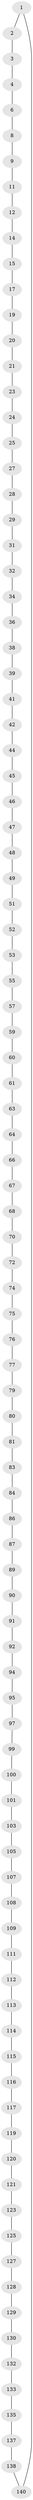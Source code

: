 // Generated by graph-tools (version 1.1) at 2025/24/03/03/25 07:24:19]
// undirected, 98 vertices, 98 edges
graph export_dot {
graph [start="1"]
  node [color=gray90,style=filled];
  1;
  2;
  3;
  4 [super="+5"];
  6 [super="+7"];
  8;
  9 [super="+10"];
  11;
  12 [super="+13"];
  14;
  15 [super="+16"];
  17 [super="+18"];
  19;
  20;
  21 [super="+22"];
  23;
  24;
  25 [super="+26"];
  27;
  28;
  29 [super="+30"];
  31;
  32 [super="+33"];
  34 [super="+35"];
  36 [super="+37"];
  38;
  39 [super="+40"];
  41;
  42 [super="+43"];
  44;
  45;
  46;
  47;
  48;
  49 [super="+50"];
  51;
  52;
  53 [super="+54"];
  55 [super="+56"];
  57 [super="+58"];
  59;
  60;
  61 [super="+62"];
  63;
  64 [super="+65"];
  66;
  67;
  68 [super="+69"];
  70 [super="+71"];
  72 [super="+73"];
  74;
  75;
  76;
  77 [super="+78"];
  79;
  80;
  81 [super="+82"];
  83;
  84 [super="+85"];
  86;
  87 [super="+88"];
  89;
  90;
  91;
  92 [super="+93"];
  94;
  95 [super="+96"];
  97 [super="+98"];
  99;
  100;
  101 [super="+102"];
  103 [super="+104"];
  105 [super="+106"];
  107;
  108;
  109 [super="+110"];
  111;
  112;
  113;
  114;
  115;
  116;
  117 [super="+118"];
  119;
  120;
  121 [super="+122"];
  123 [super="+124"];
  125 [super="+126"];
  127;
  128;
  129;
  130 [super="+131"];
  132;
  133 [super="+134"];
  135 [super="+136"];
  137;
  138 [super="+139"];
  140 [super="+141"];
  1 -- 2;
  1 -- 140;
  2 -- 3;
  3 -- 4;
  4 -- 6;
  6 -- 8;
  8 -- 9;
  9 -- 11;
  11 -- 12;
  12 -- 14;
  14 -- 15;
  15 -- 17;
  17 -- 19;
  19 -- 20;
  20 -- 21;
  21 -- 23;
  23 -- 24;
  24 -- 25;
  25 -- 27;
  27 -- 28;
  28 -- 29;
  29 -- 31;
  31 -- 32;
  32 -- 34;
  34 -- 36;
  36 -- 38;
  38 -- 39;
  39 -- 41;
  41 -- 42;
  42 -- 44;
  44 -- 45;
  45 -- 46;
  46 -- 47;
  47 -- 48;
  48 -- 49;
  49 -- 51;
  51 -- 52;
  52 -- 53;
  53 -- 55;
  55 -- 57;
  57 -- 59;
  59 -- 60;
  60 -- 61;
  61 -- 63;
  63 -- 64;
  64 -- 66;
  66 -- 67;
  67 -- 68;
  68 -- 70;
  70 -- 72;
  72 -- 74;
  74 -- 75;
  75 -- 76;
  76 -- 77;
  77 -- 79;
  79 -- 80;
  80 -- 81;
  81 -- 83;
  83 -- 84;
  84 -- 86;
  86 -- 87;
  87 -- 89;
  89 -- 90;
  90 -- 91;
  91 -- 92;
  92 -- 94;
  94 -- 95;
  95 -- 97;
  97 -- 99;
  99 -- 100;
  100 -- 101;
  101 -- 103;
  103 -- 105;
  105 -- 107;
  107 -- 108;
  108 -- 109;
  109 -- 111;
  111 -- 112;
  112 -- 113;
  113 -- 114;
  114 -- 115;
  115 -- 116;
  116 -- 117;
  117 -- 119;
  119 -- 120;
  120 -- 121;
  121 -- 123;
  123 -- 125;
  125 -- 127;
  127 -- 128;
  128 -- 129;
  129 -- 130;
  130 -- 132;
  132 -- 133;
  133 -- 135;
  135 -- 137;
  137 -- 138;
  138 -- 140;
}

